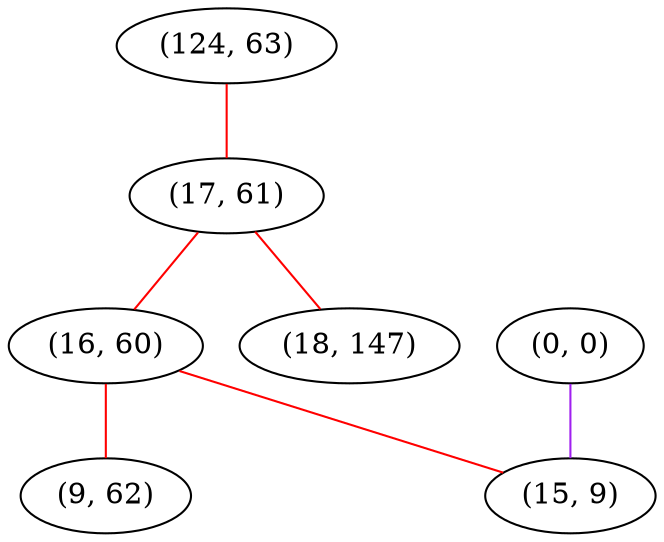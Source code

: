 graph "" {
"(124, 63)";
"(0, 0)";
"(17, 61)";
"(16, 60)";
"(18, 147)";
"(15, 9)";
"(9, 62)";
"(124, 63)" -- "(17, 61)"  [color=red, key=0, weight=1];
"(0, 0)" -- "(15, 9)"  [color=purple, key=0, weight=4];
"(17, 61)" -- "(18, 147)"  [color=red, key=0, weight=1];
"(17, 61)" -- "(16, 60)"  [color=red, key=0, weight=1];
"(16, 60)" -- "(9, 62)"  [color=red, key=0, weight=1];
"(16, 60)" -- "(15, 9)"  [color=red, key=0, weight=1];
}

